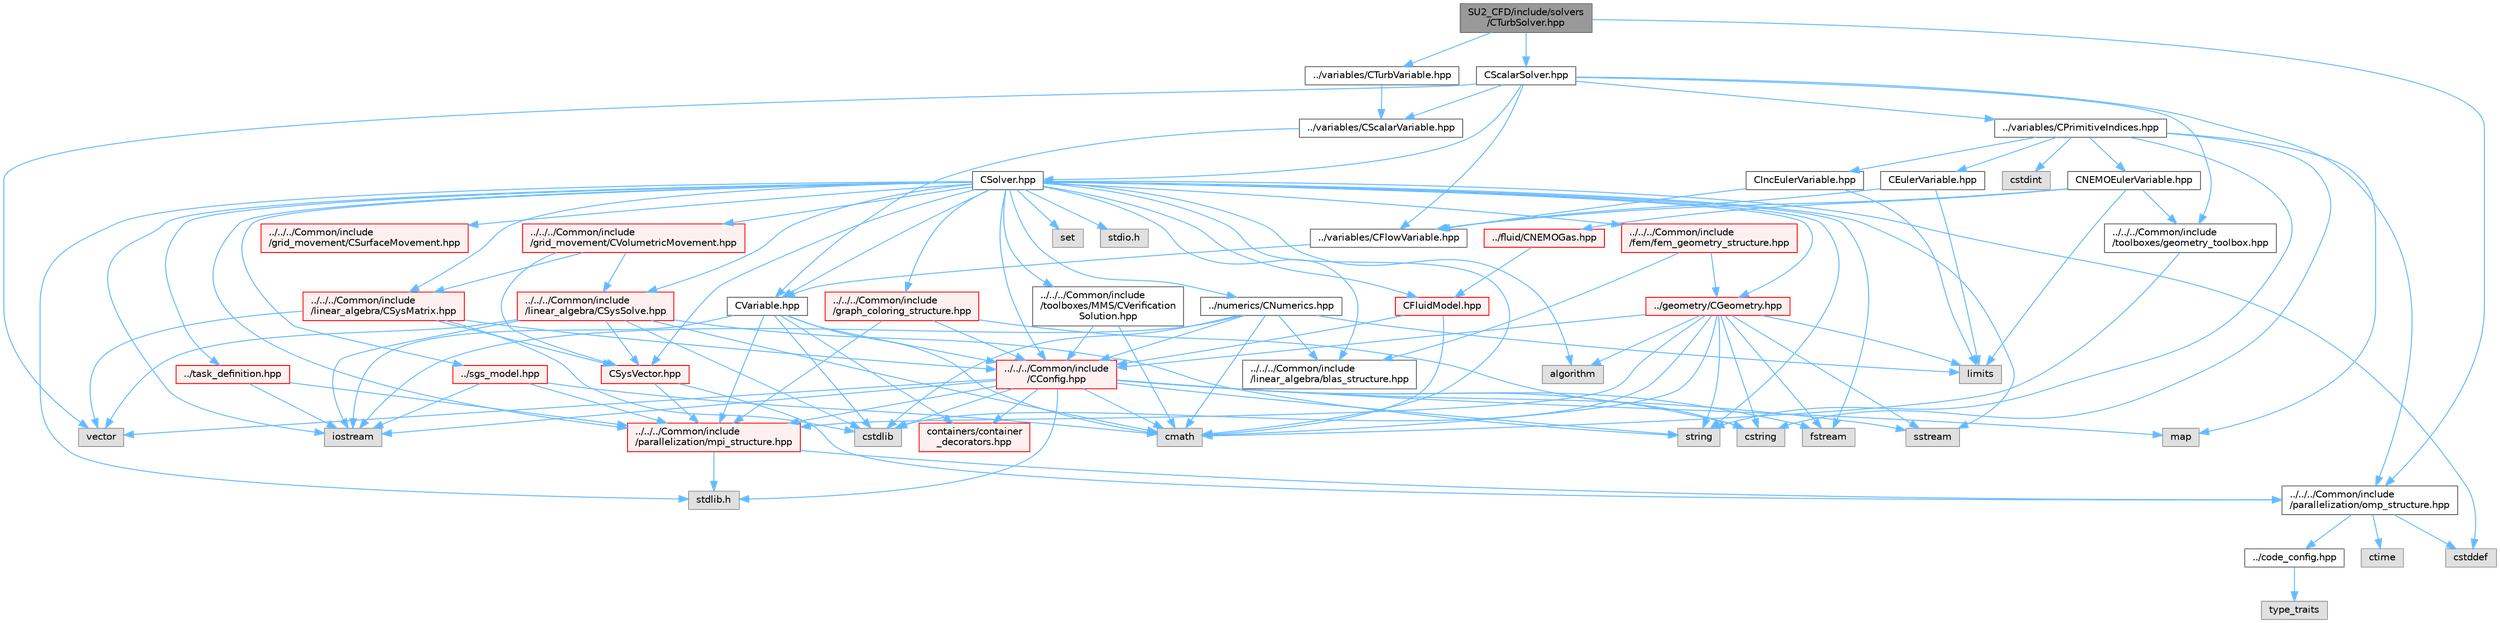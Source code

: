 digraph "SU2_CFD/include/solvers/CTurbSolver.hpp"
{
 // LATEX_PDF_SIZE
  bgcolor="transparent";
  edge [fontname=Helvetica,fontsize=10,labelfontname=Helvetica,labelfontsize=10];
  node [fontname=Helvetica,fontsize=10,shape=box,height=0.2,width=0.4];
  Node1 [id="Node000001",label="SU2_CFD/include/solvers\l/CTurbSolver.hpp",height=0.2,width=0.4,color="gray40", fillcolor="grey60", style="filled", fontcolor="black",tooltip="Headers of the CTurbSolver class."];
  Node1 -> Node2 [id="edge1_Node000001_Node000002",color="steelblue1",style="solid",tooltip=" "];
  Node2 [id="Node000002",label="CScalarSolver.hpp",height=0.2,width=0.4,color="grey40", fillcolor="white", style="filled",URL="$CScalarSolver_8hpp.html",tooltip="Headers of the CScalarSolver class."];
  Node2 -> Node3 [id="edge2_Node000002_Node000003",color="steelblue1",style="solid",tooltip=" "];
  Node3 [id="Node000003",label="vector",height=0.2,width=0.4,color="grey60", fillcolor="#E0E0E0", style="filled",tooltip=" "];
  Node2 -> Node4 [id="edge3_Node000002_Node000004",color="steelblue1",style="solid",tooltip=" "];
  Node4 [id="Node000004",label="../../../Common/include\l/parallelization/omp_structure.hpp",height=0.2,width=0.4,color="grey40", fillcolor="white", style="filled",URL="$omp__structure_8hpp.html",tooltip="OpenMP interface header, provides compatibility functions if the code is built without OpenMP support..."];
  Node4 -> Node5 [id="edge4_Node000004_Node000005",color="steelblue1",style="solid",tooltip=" "];
  Node5 [id="Node000005",label="cstddef",height=0.2,width=0.4,color="grey60", fillcolor="#E0E0E0", style="filled",tooltip=" "];
  Node4 -> Node6 [id="edge5_Node000004_Node000006",color="steelblue1",style="solid",tooltip=" "];
  Node6 [id="Node000006",label="../code_config.hpp",height=0.2,width=0.4,color="grey40", fillcolor="white", style="filled",URL="$code__config_8hpp.html",tooltip="Header file for collecting common macros, definitions and type configurations."];
  Node6 -> Node7 [id="edge6_Node000006_Node000007",color="steelblue1",style="solid",tooltip=" "];
  Node7 [id="Node000007",label="type_traits",height=0.2,width=0.4,color="grey60", fillcolor="#E0E0E0", style="filled",tooltip=" "];
  Node4 -> Node8 [id="edge7_Node000004_Node000008",color="steelblue1",style="solid",tooltip=" "];
  Node8 [id="Node000008",label="ctime",height=0.2,width=0.4,color="grey60", fillcolor="#E0E0E0", style="filled",tooltip=" "];
  Node2 -> Node9 [id="edge8_Node000002_Node000009",color="steelblue1",style="solid",tooltip=" "];
  Node9 [id="Node000009",label="../../../Common/include\l/toolboxes/geometry_toolbox.hpp",height=0.2,width=0.4,color="grey40", fillcolor="white", style="filled",URL="$geometry__toolbox_8hpp.html",tooltip="Collection of common lightweight geometry-oriented methods."];
  Node9 -> Node10 [id="edge9_Node000009_Node000010",color="steelblue1",style="solid",tooltip=" "];
  Node10 [id="Node000010",label="cmath",height=0.2,width=0.4,color="grey60", fillcolor="#E0E0E0", style="filled",tooltip=" "];
  Node2 -> Node11 [id="edge10_Node000002_Node000011",color="steelblue1",style="solid",tooltip=" "];
  Node11 [id="Node000011",label="../variables/CScalarVariable.hpp",height=0.2,width=0.4,color="grey40", fillcolor="white", style="filled",URL="$CScalarVariable_8hpp.html",tooltip="Base class for defining the shared variables of scalar solvers."];
  Node11 -> Node12 [id="edge11_Node000011_Node000012",color="steelblue1",style="solid",tooltip=" "];
  Node12 [id="Node000012",label="CVariable.hpp",height=0.2,width=0.4,color="grey40", fillcolor="white", style="filled",URL="$CVariable_8hpp.html",tooltip="Declaration and inlines of the parent class for defining problem variables, function definitions in f..."];
  Node12 -> Node13 [id="edge12_Node000012_Node000013",color="steelblue1",style="solid",tooltip=" "];
  Node13 [id="Node000013",label="../../../Common/include\l/parallelization/mpi_structure.hpp",height=0.2,width=0.4,color="red", fillcolor="#FFF0F0", style="filled",URL="$mpi__structure_8hpp.html",tooltip="Headers of the mpi interface for generalized datatypes. The subroutines and functions are in the mpi_..."];
  Node13 -> Node14 [id="edge13_Node000013_Node000014",color="steelblue1",style="solid",tooltip=" "];
  Node14 [id="Node000014",label="stdlib.h",height=0.2,width=0.4,color="grey60", fillcolor="#E0E0E0", style="filled",tooltip=" "];
  Node13 -> Node4 [id="edge14_Node000013_Node000004",color="steelblue1",style="solid",tooltip=" "];
  Node12 -> Node10 [id="edge15_Node000012_Node000010",color="steelblue1",style="solid",tooltip=" "];
  Node12 -> Node16 [id="edge16_Node000012_Node000016",color="steelblue1",style="solid",tooltip=" "];
  Node16 [id="Node000016",label="iostream",height=0.2,width=0.4,color="grey60", fillcolor="#E0E0E0", style="filled",tooltip=" "];
  Node12 -> Node21 [id="edge17_Node000012_Node000021",color="steelblue1",style="solid",tooltip=" "];
  Node21 [id="Node000021",label="cstdlib",height=0.2,width=0.4,color="grey60", fillcolor="#E0E0E0", style="filled",tooltip=" "];
  Node12 -> Node22 [id="edge18_Node000012_Node000022",color="steelblue1",style="solid",tooltip=" "];
  Node22 [id="Node000022",label="../../../Common/include\l/CConfig.hpp",height=0.2,width=0.4,color="red", fillcolor="#FFF0F0", style="filled",URL="$CConfig_8hpp.html",tooltip="All the information about the definition of the physical problem. The subroutines and functions are i..."];
  Node22 -> Node13 [id="edge19_Node000022_Node000013",color="steelblue1",style="solid",tooltip=" "];
  Node22 -> Node16 [id="edge20_Node000022_Node000016",color="steelblue1",style="solid",tooltip=" "];
  Node22 -> Node21 [id="edge21_Node000022_Node000021",color="steelblue1",style="solid",tooltip=" "];
  Node22 -> Node23 [id="edge22_Node000022_Node000023",color="steelblue1",style="solid",tooltip=" "];
  Node23 [id="Node000023",label="fstream",height=0.2,width=0.4,color="grey60", fillcolor="#E0E0E0", style="filled",tooltip=" "];
  Node22 -> Node24 [id="edge23_Node000022_Node000024",color="steelblue1",style="solid",tooltip=" "];
  Node24 [id="Node000024",label="sstream",height=0.2,width=0.4,color="grey60", fillcolor="#E0E0E0", style="filled",tooltip=" "];
  Node22 -> Node25 [id="edge24_Node000022_Node000025",color="steelblue1",style="solid",tooltip=" "];
  Node25 [id="Node000025",label="string",height=0.2,width=0.4,color="grey60", fillcolor="#E0E0E0", style="filled",tooltip=" "];
  Node22 -> Node26 [id="edge25_Node000022_Node000026",color="steelblue1",style="solid",tooltip=" "];
  Node26 [id="Node000026",label="cstring",height=0.2,width=0.4,color="grey60", fillcolor="#E0E0E0", style="filled",tooltip=" "];
  Node22 -> Node3 [id="edge26_Node000022_Node000003",color="steelblue1",style="solid",tooltip=" "];
  Node22 -> Node14 [id="edge27_Node000022_Node000014",color="steelblue1",style="solid",tooltip=" "];
  Node22 -> Node10 [id="edge28_Node000022_Node000010",color="steelblue1",style="solid",tooltip=" "];
  Node22 -> Node28 [id="edge29_Node000022_Node000028",color="steelblue1",style="solid",tooltip=" "];
  Node28 [id="Node000028",label="map",height=0.2,width=0.4,color="grey60", fillcolor="#E0E0E0", style="filled",tooltip=" "];
  Node22 -> Node33 [id="edge30_Node000022_Node000033",color="steelblue1",style="solid",tooltip=" "];
  Node33 [id="Node000033",label="containers/container\l_decorators.hpp",height=0.2,width=0.4,color="red", fillcolor="#FFF0F0", style="filled",URL="$container__decorators_8hpp.html",tooltip="Collection of small classes that decorate C2DContainer to augment its functionality,..."];
  Node12 -> Node33 [id="edge31_Node000012_Node000033",color="steelblue1",style="solid",tooltip=" "];
  Node2 -> Node43 [id="edge32_Node000002_Node000043",color="steelblue1",style="solid",tooltip=" "];
  Node43 [id="Node000043",label="../variables/CFlowVariable.hpp",height=0.2,width=0.4,color="grey40", fillcolor="white", style="filled",URL="$CFlowVariable_8hpp.html",tooltip="Class for defining the common variables of flow solvers."];
  Node43 -> Node12 [id="edge33_Node000043_Node000012",color="steelblue1",style="solid",tooltip=" "];
  Node2 -> Node44 [id="edge34_Node000002_Node000044",color="steelblue1",style="solid",tooltip=" "];
  Node44 [id="Node000044",label="../variables/CPrimitiveIndices.hpp",height=0.2,width=0.4,color="grey40", fillcolor="white", style="filled",URL="$CPrimitiveIndices_8hpp.html",tooltip="Abstract representation of flow primitive variable indices that tries to be efficient."];
  Node44 -> Node38 [id="edge35_Node000044_Node000038",color="steelblue1",style="solid",tooltip=" "];
  Node38 [id="Node000038",label="cstdint",height=0.2,width=0.4,color="grey60", fillcolor="#E0E0E0", style="filled",tooltip=" "];
  Node44 -> Node26 [id="edge36_Node000044_Node000026",color="steelblue1",style="solid",tooltip=" "];
  Node44 -> Node28 [id="edge37_Node000044_Node000028",color="steelblue1",style="solid",tooltip=" "];
  Node44 -> Node25 [id="edge38_Node000044_Node000025",color="steelblue1",style="solid",tooltip=" "];
  Node44 -> Node45 [id="edge39_Node000044_Node000045",color="steelblue1",style="solid",tooltip=" "];
  Node45 [id="Node000045",label="CEulerVariable.hpp",height=0.2,width=0.4,color="grey40", fillcolor="white", style="filled",URL="$CEulerVariable_8hpp.html",tooltip="Class for defining the variables of the compressible Euler solver."];
  Node45 -> Node46 [id="edge40_Node000045_Node000046",color="steelblue1",style="solid",tooltip=" "];
  Node46 [id="Node000046",label="limits",height=0.2,width=0.4,color="grey60", fillcolor="#E0E0E0", style="filled",tooltip=" "];
  Node45 -> Node43 [id="edge41_Node000045_Node000043",color="steelblue1",style="solid",tooltip=" "];
  Node44 -> Node47 [id="edge42_Node000044_Node000047",color="steelblue1",style="solid",tooltip=" "];
  Node47 [id="Node000047",label="CIncEulerVariable.hpp",height=0.2,width=0.4,color="grey40", fillcolor="white", style="filled",URL="$CIncEulerVariable_8hpp.html",tooltip="Class for defining the variables of the incompressible Euler solver."];
  Node47 -> Node46 [id="edge43_Node000047_Node000046",color="steelblue1",style="solid",tooltip=" "];
  Node47 -> Node43 [id="edge44_Node000047_Node000043",color="steelblue1",style="solid",tooltip=" "];
  Node44 -> Node48 [id="edge45_Node000044_Node000048",color="steelblue1",style="solid",tooltip=" "];
  Node48 [id="Node000048",label="CNEMOEulerVariable.hpp",height=0.2,width=0.4,color="grey40", fillcolor="white", style="filled",URL="$CNEMOEulerVariable_8hpp.html",tooltip="Class for defining the variables of the compressible NEMO Euler solver."];
  Node48 -> Node46 [id="edge46_Node000048_Node000046",color="steelblue1",style="solid",tooltip=" "];
  Node48 -> Node43 [id="edge47_Node000048_Node000043",color="steelblue1",style="solid",tooltip=" "];
  Node48 -> Node49 [id="edge48_Node000048_Node000049",color="steelblue1",style="solid",tooltip=" "];
  Node49 [id="Node000049",label="../fluid/CNEMOGas.hpp",height=0.2,width=0.4,color="red", fillcolor="#FFF0F0", style="filled",URL="$CNEMOGas_8hpp.html",tooltip="Defines the nonequilibrium gas model."];
  Node49 -> Node50 [id="edge49_Node000049_Node000050",color="steelblue1",style="solid",tooltip=" "];
  Node50 [id="Node000050",label="CFluidModel.hpp",height=0.2,width=0.4,color="red", fillcolor="#FFF0F0", style="filled",URL="$CFluidModel_8hpp.html",tooltip="Defines the main fluid model class for thermophysical properties."];
  Node50 -> Node10 [id="edge50_Node000050_Node000010",color="steelblue1",style="solid",tooltip=" "];
  Node50 -> Node22 [id="edge51_Node000050_Node000022",color="steelblue1",style="solid",tooltip=" "];
  Node48 -> Node9 [id="edge52_Node000048_Node000009",color="steelblue1",style="solid",tooltip=" "];
  Node2 -> Node55 [id="edge53_Node000002_Node000055",color="steelblue1",style="solid",tooltip=" "];
  Node55 [id="Node000055",label="CSolver.hpp",height=0.2,width=0.4,color="grey40", fillcolor="white", style="filled",URL="$CSolver_8hpp.html",tooltip="Headers of the CSolver class which is inherited by all of the other solvers."];
  Node55 -> Node13 [id="edge54_Node000055_Node000013",color="steelblue1",style="solid",tooltip=" "];
  Node55 -> Node10 [id="edge55_Node000055_Node000010",color="steelblue1",style="solid",tooltip=" "];
  Node55 -> Node5 [id="edge56_Node000055_Node000005",color="steelblue1",style="solid",tooltip=" "];
  Node55 -> Node25 [id="edge57_Node000055_Node000025",color="steelblue1",style="solid",tooltip=" "];
  Node55 -> Node23 [id="edge58_Node000055_Node000023",color="steelblue1",style="solid",tooltip=" "];
  Node55 -> Node24 [id="edge59_Node000055_Node000024",color="steelblue1",style="solid",tooltip=" "];
  Node55 -> Node31 [id="edge60_Node000055_Node000031",color="steelblue1",style="solid",tooltip=" "];
  Node31 [id="Node000031",label="algorithm",height=0.2,width=0.4,color="grey60", fillcolor="#E0E0E0", style="filled",tooltip=" "];
  Node55 -> Node16 [id="edge61_Node000055_Node000016",color="steelblue1",style="solid",tooltip=" "];
  Node55 -> Node56 [id="edge62_Node000055_Node000056",color="steelblue1",style="solid",tooltip=" "];
  Node56 [id="Node000056",label="set",height=0.2,width=0.4,color="grey60", fillcolor="#E0E0E0", style="filled",tooltip=" "];
  Node55 -> Node14 [id="edge63_Node000055_Node000014",color="steelblue1",style="solid",tooltip=" "];
  Node55 -> Node57 [id="edge64_Node000055_Node000057",color="steelblue1",style="solid",tooltip=" "];
  Node57 [id="Node000057",label="stdio.h",height=0.2,width=0.4,color="grey60", fillcolor="#E0E0E0", style="filled",tooltip=" "];
  Node55 -> Node50 [id="edge65_Node000055_Node000050",color="steelblue1",style="solid",tooltip=" "];
  Node55 -> Node58 [id="edge66_Node000055_Node000058",color="steelblue1",style="solid",tooltip=" "];
  Node58 [id="Node000058",label="../task_definition.hpp",height=0.2,width=0.4,color="red", fillcolor="#FFF0F0", style="filled",URL="$task__definition_8hpp.html",tooltip="Header of the task definition class for the SU2 solvers."];
  Node58 -> Node13 [id="edge67_Node000058_Node000013",color="steelblue1",style="solid",tooltip=" "];
  Node58 -> Node16 [id="edge68_Node000058_Node000016",color="steelblue1",style="solid",tooltip=" "];
  Node55 -> Node60 [id="edge69_Node000055_Node000060",color="steelblue1",style="solid",tooltip=" "];
  Node60 [id="Node000060",label="../numerics/CNumerics.hpp",height=0.2,width=0.4,color="grey40", fillcolor="white", style="filled",URL="$CNumerics_8hpp.html",tooltip="Declaration of the base numerics class, the implementation is in the CNumerics.cpp file."];
  Node60 -> Node10 [id="edge70_Node000060_Node000010",color="steelblue1",style="solid",tooltip=" "];
  Node60 -> Node16 [id="edge71_Node000060_Node000016",color="steelblue1",style="solid",tooltip=" "];
  Node60 -> Node46 [id="edge72_Node000060_Node000046",color="steelblue1",style="solid",tooltip=" "];
  Node60 -> Node21 [id="edge73_Node000060_Node000021",color="steelblue1",style="solid",tooltip=" "];
  Node60 -> Node22 [id="edge74_Node000060_Node000022",color="steelblue1",style="solid",tooltip=" "];
  Node60 -> Node61 [id="edge75_Node000060_Node000061",color="steelblue1",style="solid",tooltip=" "];
  Node61 [id="Node000061",label="../../../Common/include\l/linear_algebra/blas_structure.hpp",height=0.2,width=0.4,color="grey40", fillcolor="white", style="filled",URL="$blas__structure_8hpp.html",tooltip="Include files and headers of the functions for matrix and vector operations, which are typically foun..."];
  Node55 -> Node62 [id="edge76_Node000055_Node000062",color="steelblue1",style="solid",tooltip=" "];
  Node62 [id="Node000062",label="../sgs_model.hpp",height=0.2,width=0.4,color="red", fillcolor="#FFF0F0", style="filled",URL="$sgs__model_8hpp.html",tooltip="Headers of the LES subgrid scale models of the SU2 solvers."];
  Node62 -> Node13 [id="edge77_Node000062_Node000013",color="steelblue1",style="solid",tooltip=" "];
  Node62 -> Node16 [id="edge78_Node000062_Node000016",color="steelblue1",style="solid",tooltip=" "];
  Node62 -> Node10 [id="edge79_Node000062_Node000010",color="steelblue1",style="solid",tooltip=" "];
  Node55 -> Node64 [id="edge80_Node000055_Node000064",color="steelblue1",style="solid",tooltip=" "];
  Node64 [id="Node000064",label="../../../Common/include\l/fem/fem_geometry_structure.hpp",height=0.2,width=0.4,color="red", fillcolor="#FFF0F0", style="filled",URL="$fem__geometry__structure_8hpp.html",tooltip="Headers of the main subroutines for creating the geometrical structure for the FEM solver...."];
  Node64 -> Node65 [id="edge81_Node000064_Node000065",color="steelblue1",style="solid",tooltip=" "];
  Node65 [id="Node000065",label="../geometry/CGeometry.hpp",height=0.2,width=0.4,color="red", fillcolor="#FFF0F0", style="filled",URL="$CGeometry_8hpp.html",tooltip="Headers of the main subroutines for creating the geometrical structure. The subroutines and functions..."];
  Node65 -> Node46 [id="edge82_Node000065_Node000046",color="steelblue1",style="solid",tooltip=" "];
  Node65 -> Node13 [id="edge83_Node000065_Node000013",color="steelblue1",style="solid",tooltip=" "];
  Node65 -> Node25 [id="edge84_Node000065_Node000025",color="steelblue1",style="solid",tooltip=" "];
  Node65 -> Node23 [id="edge85_Node000065_Node000023",color="steelblue1",style="solid",tooltip=" "];
  Node65 -> Node24 [id="edge86_Node000065_Node000024",color="steelblue1",style="solid",tooltip=" "];
  Node65 -> Node10 [id="edge87_Node000065_Node000010",color="steelblue1",style="solid",tooltip=" "];
  Node65 -> Node31 [id="edge88_Node000065_Node000031",color="steelblue1",style="solid",tooltip=" "];
  Node65 -> Node26 [id="edge89_Node000065_Node000026",color="steelblue1",style="solid",tooltip=" "];
  Node65 -> Node21 [id="edge90_Node000065_Node000021",color="steelblue1",style="solid",tooltip=" "];
  Node65 -> Node22 [id="edge91_Node000065_Node000022",color="steelblue1",style="solid",tooltip=" "];
  Node64 -> Node61 [id="edge92_Node000064_Node000061",color="steelblue1",style="solid",tooltip=" "];
  Node55 -> Node65 [id="edge93_Node000055_Node000065",color="steelblue1",style="solid",tooltip=" "];
  Node55 -> Node22 [id="edge94_Node000055_Node000022",color="steelblue1",style="solid",tooltip=" "];
  Node55 -> Node84 [id="edge95_Node000055_Node000084",color="steelblue1",style="solid",tooltip=" "];
  Node84 [id="Node000084",label="../../../Common/include\l/linear_algebra/CSysMatrix.hpp",height=0.2,width=0.4,color="red", fillcolor="#FFF0F0", style="filled",URL="$CSysMatrix_8hpp.html",tooltip="Declaration of the block-sparse matrix class. The implemtation is in CSysMatrix.cpp."];
  Node84 -> Node22 [id="edge96_Node000084_Node000022",color="steelblue1",style="solid",tooltip=" "];
  Node84 -> Node85 [id="edge97_Node000084_Node000085",color="steelblue1",style="solid",tooltip=" "];
  Node85 [id="Node000085",label="CSysVector.hpp",height=0.2,width=0.4,color="red", fillcolor="#FFF0F0", style="filled",URL="$CSysVector_8hpp.html",tooltip="Declararion and inlines of the vector class used in the solution of large, distributed,..."];
  Node85 -> Node13 [id="edge98_Node000085_Node000013",color="steelblue1",style="solid",tooltip=" "];
  Node85 -> Node4 [id="edge99_Node000085_Node000004",color="steelblue1",style="solid",tooltip=" "];
  Node84 -> Node21 [id="edge100_Node000084_Node000021",color="steelblue1",style="solid",tooltip=" "];
  Node84 -> Node3 [id="edge101_Node000084_Node000003",color="steelblue1",style="solid",tooltip=" "];
  Node55 -> Node85 [id="edge102_Node000055_Node000085",color="steelblue1",style="solid",tooltip=" "];
  Node55 -> Node88 [id="edge103_Node000055_Node000088",color="steelblue1",style="solid",tooltip=" "];
  Node88 [id="Node000088",label="../../../Common/include\l/linear_algebra/CSysSolve.hpp",height=0.2,width=0.4,color="red", fillcolor="#FFF0F0", style="filled",URL="$CSysSolve_8hpp.html",tooltip="Headers for the classes related to linear solvers (CG, FGMRES, etc) The subroutines and functions are..."];
  Node88 -> Node10 [id="edge104_Node000088_Node000010",color="steelblue1",style="solid",tooltip=" "];
  Node88 -> Node3 [id="edge105_Node000088_Node000003",color="steelblue1",style="solid",tooltip=" "];
  Node88 -> Node16 [id="edge106_Node000088_Node000016",color="steelblue1",style="solid",tooltip=" "];
  Node88 -> Node21 [id="edge107_Node000088_Node000021",color="steelblue1",style="solid",tooltip=" "];
  Node88 -> Node25 [id="edge108_Node000088_Node000025",color="steelblue1",style="solid",tooltip=" "];
  Node88 -> Node85 [id="edge109_Node000088_Node000085",color="steelblue1",style="solid",tooltip=" "];
  Node55 -> Node90 [id="edge110_Node000055_Node000090",color="steelblue1",style="solid",tooltip=" "];
  Node90 [id="Node000090",label="../../../Common/include\l/grid_movement/CSurfaceMovement.hpp",height=0.2,width=0.4,color="red", fillcolor="#FFF0F0", style="filled",URL="$CSurfaceMovement_8hpp.html",tooltip="Headers of the CSurfaceMovement class."];
  Node55 -> Node94 [id="edge111_Node000055_Node000094",color="steelblue1",style="solid",tooltip=" "];
  Node94 [id="Node000094",label="../../../Common/include\l/grid_movement/CVolumetricMovement.hpp",height=0.2,width=0.4,color="red", fillcolor="#FFF0F0", style="filled",URL="$CVolumetricMovement_8hpp.html",tooltip="Headers of the CVolumetricMovement class."];
  Node94 -> Node84 [id="edge112_Node000094_Node000084",color="steelblue1",style="solid",tooltip=" "];
  Node94 -> Node85 [id="edge113_Node000094_Node000085",color="steelblue1",style="solid",tooltip=" "];
  Node94 -> Node88 [id="edge114_Node000094_Node000088",color="steelblue1",style="solid",tooltip=" "];
  Node55 -> Node61 [id="edge115_Node000055_Node000061",color="steelblue1",style="solid",tooltip=" "];
  Node55 -> Node95 [id="edge116_Node000055_Node000095",color="steelblue1",style="solid",tooltip=" "];
  Node95 [id="Node000095",label="../../../Common/include\l/graph_coloring_structure.hpp",height=0.2,width=0.4,color="red", fillcolor="#FFF0F0", style="filled",URL="$graph__coloring__structure_8hpp.html",tooltip="Include files and headers of the functions to carry out a coloring of a given graph...."];
  Node95 -> Node13 [id="edge117_Node000095_Node000013",color="steelblue1",style="solid",tooltip=" "];
  Node95 -> Node22 [id="edge118_Node000095_Node000022",color="steelblue1",style="solid",tooltip=" "];
  Node95 -> Node26 [id="edge119_Node000095_Node000026",color="steelblue1",style="solid",tooltip=" "];
  Node55 -> Node96 [id="edge120_Node000055_Node000096",color="steelblue1",style="solid",tooltip=" "];
  Node96 [id="Node000096",label="../../../Common/include\l/toolboxes/MMS/CVerification\lSolution.hpp",height=0.2,width=0.4,color="grey40", fillcolor="white", style="filled",URL="$CVerificationSolution_8hpp.html",tooltip="Header file for the base class CVerificationSolution. The implementations are in the CVerificationSol..."];
  Node96 -> Node10 [id="edge121_Node000096_Node000010",color="steelblue1",style="solid",tooltip=" "];
  Node96 -> Node22 [id="edge122_Node000096_Node000022",color="steelblue1",style="solid",tooltip=" "];
  Node55 -> Node12 [id="edge123_Node000055_Node000012",color="steelblue1",style="solid",tooltip=" "];
  Node1 -> Node97 [id="edge124_Node000001_Node000097",color="steelblue1",style="solid",tooltip=" "];
  Node97 [id="Node000097",label="../variables/CTurbVariable.hpp",height=0.2,width=0.4,color="grey40", fillcolor="white", style="filled",URL="$CTurbVariable_8hpp.html",tooltip="Base class for defining the variables of the turbulence model."];
  Node97 -> Node11 [id="edge125_Node000097_Node000011",color="steelblue1",style="solid",tooltip=" "];
  Node1 -> Node4 [id="edge126_Node000001_Node000004",color="steelblue1",style="solid",tooltip=" "];
}
